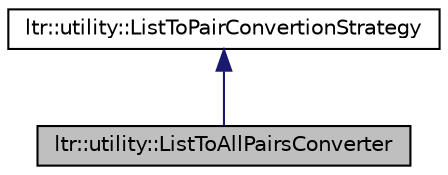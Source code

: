 digraph G
{
  edge [fontname="Helvetica",fontsize="10",labelfontname="Helvetica",labelfontsize="10"];
  node [fontname="Helvetica",fontsize="10",shape=record];
  Node1 [label="ltr::utility::ListToAllPairsConverter",height=0.2,width=0.4,color="black", fillcolor="grey75", style="filled" fontcolor="black"];
  Node2 -> Node1 [dir="back",color="midnightblue",fontsize="10",style="solid",fontname="Helvetica"];
  Node2 [label="ltr::utility::ListToPairConvertionStrategy",height=0.2,width=0.4,color="black", fillcolor="white", style="filled",URL="$classltr_1_1utility_1_1_list_to_pair_convertion_strategy.html"];
}
